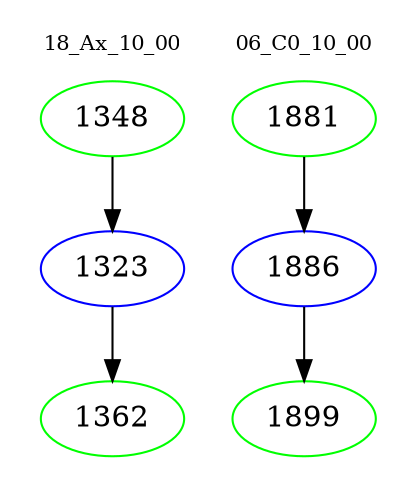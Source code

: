 digraph{
subgraph cluster_0 {
color = white
label = "18_Ax_10_00";
fontsize=10;
T0_1348 [label="1348", color="green"]
T0_1348 -> T0_1323 [color="black"]
T0_1323 [label="1323", color="blue"]
T0_1323 -> T0_1362 [color="black"]
T0_1362 [label="1362", color="green"]
}
subgraph cluster_1 {
color = white
label = "06_C0_10_00";
fontsize=10;
T1_1881 [label="1881", color="green"]
T1_1881 -> T1_1886 [color="black"]
T1_1886 [label="1886", color="blue"]
T1_1886 -> T1_1899 [color="black"]
T1_1899 [label="1899", color="green"]
}
}

